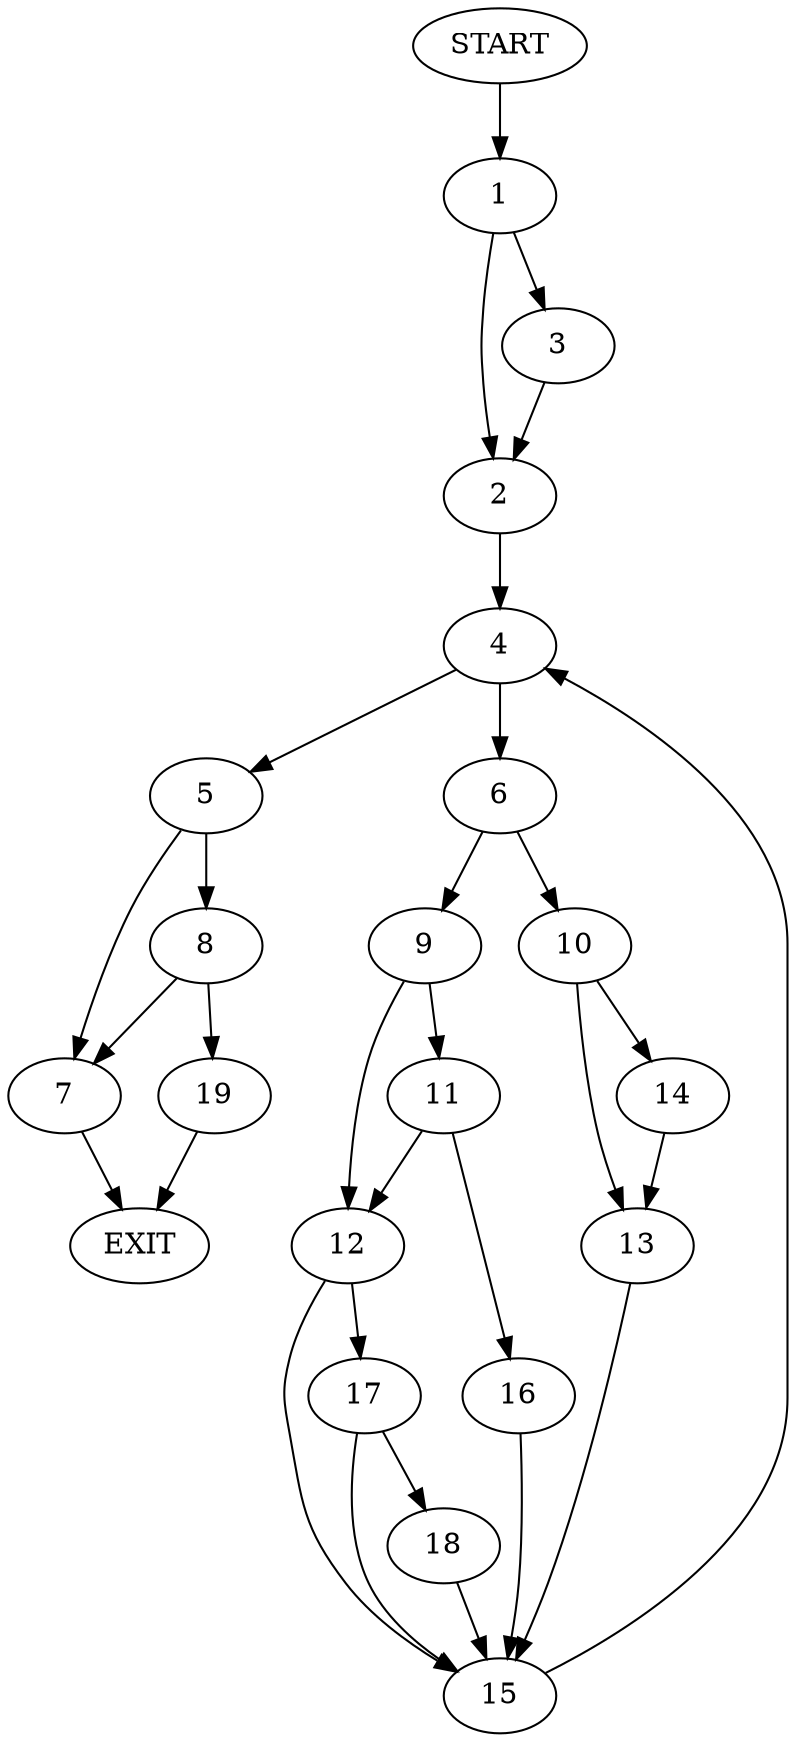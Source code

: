 digraph {
0 [label="START"]
20 [label="EXIT"]
0 -> 1
1 -> 2
1 -> 3
3 -> 2
2 -> 4
4 -> 5
4 -> 6
5 -> 7
5 -> 8
6 -> 9
6 -> 10
9 -> 11
9 -> 12
10 -> 13
10 -> 14
14 -> 13
13 -> 15
15 -> 4
11 -> 16
11 -> 12
12 -> 17
12 -> 15
16 -> 15
17 -> 18
17 -> 15
18 -> 15
8 -> 7
8 -> 19
7 -> 20
19 -> 20
}
